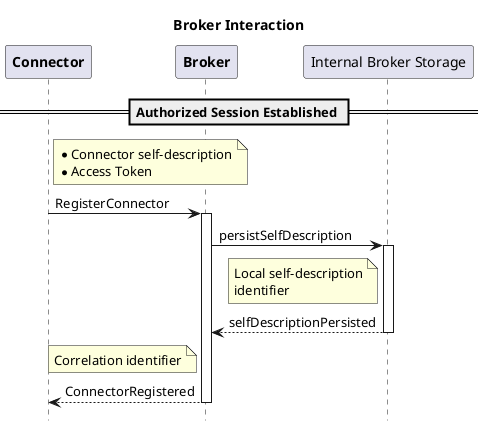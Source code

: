 @startuml

hide footbox

title Broker Interaction

participant "**Connector**" as C
participant "**Broker**" as B
participant "Internal Broker Storage" as IBS

== Authorized Session Established ==

note right of C: *Connector self-description\n*Access Token
C -> B: RegisterConnector
activate B

B -> IBS: persistSelfDescription
activate IBS

note left of IBS: Local self-description\nidentifier
IBS --> B: selfDescriptionPersisted
deactivate IBS


note left of B: Correlation identifier
B --> C: ConnectorRegistered
deactivate B

@enduml

